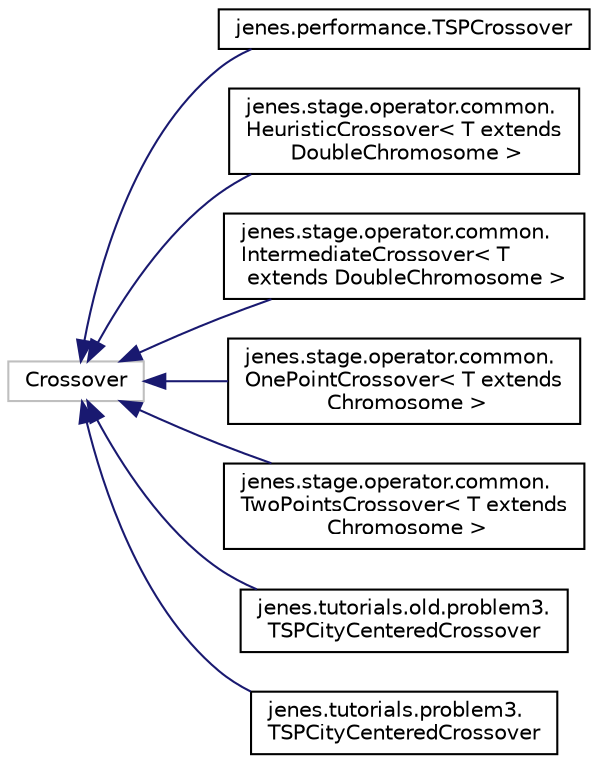 digraph "Representación gráfica de la clase"
{
  edge [fontname="Helvetica",fontsize="10",labelfontname="Helvetica",labelfontsize="10"];
  node [fontname="Helvetica",fontsize="10",shape=record];
  rankdir="LR";
  Node1 [label="Crossover",height=0.2,width=0.4,color="grey75", fillcolor="white", style="filled"];
  Node1 -> Node2 [dir="back",color="midnightblue",fontsize="10",style="solid",fontname="Helvetica"];
  Node2 [label="jenes.performance.TSPCrossover",height=0.2,width=0.4,color="black", fillcolor="white", style="filled",URL="$classjenes_1_1performance_1_1_t_s_p_crossover.html"];
  Node1 -> Node3 [dir="back",color="midnightblue",fontsize="10",style="solid",fontname="Helvetica"];
  Node3 [label="jenes.stage.operator.common.\lHeuristicCrossover\< T extends\l DoubleChromosome \>",height=0.2,width=0.4,color="black", fillcolor="white", style="filled",URL="$classjenes_1_1stage_1_1operator_1_1common_1_1_heuristic_crossover_3_01_t_01extends_01_double_chromosome_01_4.html"];
  Node1 -> Node4 [dir="back",color="midnightblue",fontsize="10",style="solid",fontname="Helvetica"];
  Node4 [label="jenes.stage.operator.common.\lIntermediateCrossover\< T\l extends DoubleChromosome \>",height=0.2,width=0.4,color="black", fillcolor="white", style="filled",URL="$classjenes_1_1stage_1_1operator_1_1common_1_1_intermediate_crossover_3_01_t_01extends_01_double_chromosome_01_4.html"];
  Node1 -> Node5 [dir="back",color="midnightblue",fontsize="10",style="solid",fontname="Helvetica"];
  Node5 [label="jenes.stage.operator.common.\lOnePointCrossover\< T extends\l Chromosome \>",height=0.2,width=0.4,color="black", fillcolor="white", style="filled",URL="$classjenes_1_1stage_1_1operator_1_1common_1_1_one_point_crossover_3_01_t_01extends_01_chromosome_01_4.html"];
  Node1 -> Node6 [dir="back",color="midnightblue",fontsize="10",style="solid",fontname="Helvetica"];
  Node6 [label="jenes.stage.operator.common.\lTwoPointsCrossover\< T extends\l Chromosome \>",height=0.2,width=0.4,color="black", fillcolor="white", style="filled",URL="$classjenes_1_1stage_1_1operator_1_1common_1_1_two_points_crossover_3_01_t_01extends_01_chromosome_01_4.html"];
  Node1 -> Node7 [dir="back",color="midnightblue",fontsize="10",style="solid",fontname="Helvetica"];
  Node7 [label="jenes.tutorials.old.problem3.\lTSPCityCenteredCrossover",height=0.2,width=0.4,color="black", fillcolor="white", style="filled",URL="$classjenes_1_1tutorials_1_1old_1_1problem3_1_1_t_s_p_city_centered_crossover.html"];
  Node1 -> Node8 [dir="back",color="midnightblue",fontsize="10",style="solid",fontname="Helvetica"];
  Node8 [label="jenes.tutorials.problem3.\lTSPCityCenteredCrossover",height=0.2,width=0.4,color="black", fillcolor="white", style="filled",URL="$classjenes_1_1tutorials_1_1problem3_1_1_t_s_p_city_centered_crossover.html"];
}
